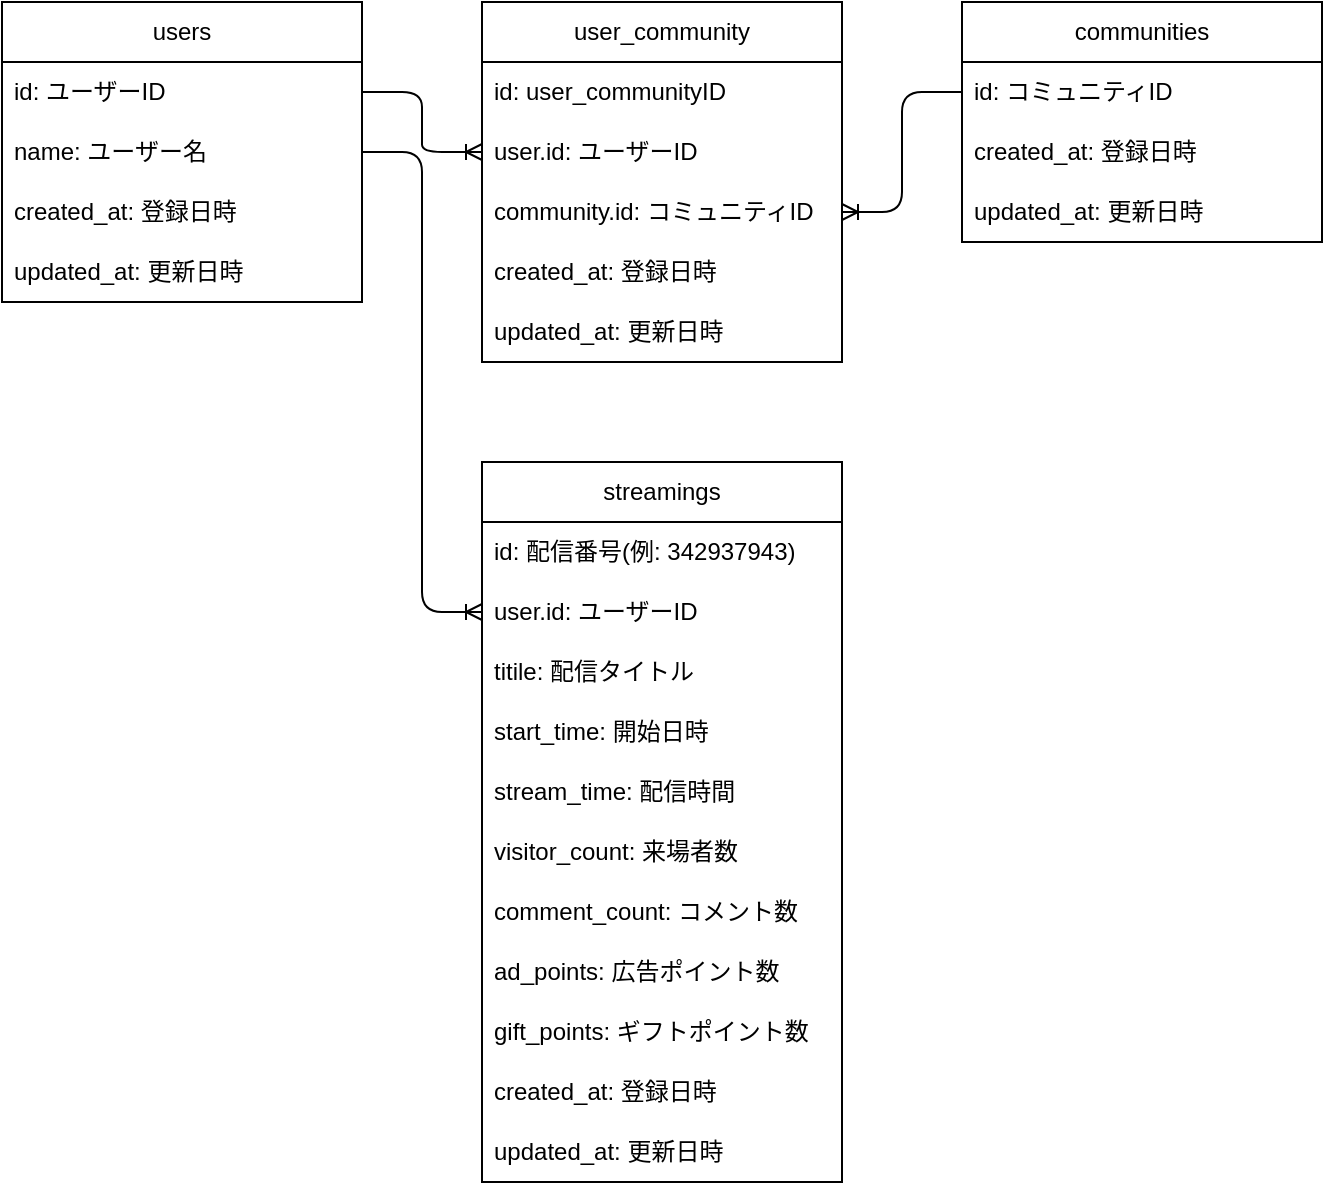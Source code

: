 <mxfile version="22.1.18" type="github">
  <diagram id="R2lEEEUBdFMjLlhIrx00" name="Page-1">
    <mxGraphModel dx="1186" dy="730" grid="1" gridSize="10" guides="1" tooltips="1" connect="1" arrows="1" fold="1" page="1" pageScale="1" pageWidth="850" pageHeight="1100" math="0" shadow="0" extFonts="Permanent Marker^https://fonts.googleapis.com/css?family=Permanent+Marker">
      <root>
        <mxCell id="0" />
        <mxCell id="1" parent="0" />
        <mxCell id="tIGMhAHcyr_YDaSJCTLa-1" value="users" style="swimlane;fontStyle=0;childLayout=stackLayout;horizontal=1;startSize=30;horizontalStack=0;resizeParent=1;resizeParentMax=0;resizeLast=0;collapsible=1;marginBottom=0;whiteSpace=wrap;html=1;" vertex="1" parent="1">
          <mxGeometry x="40" y="40" width="180" height="150" as="geometry">
            <mxRectangle x="120" y="505" width="70" height="30" as="alternateBounds" />
          </mxGeometry>
        </mxCell>
        <mxCell id="tIGMhAHcyr_YDaSJCTLa-2" value="id: ユーザーID" style="text;strokeColor=none;fillColor=none;align=left;verticalAlign=middle;spacingLeft=4;spacingRight=4;overflow=hidden;points=[[0,0.5],[1,0.5]];portConstraint=eastwest;rotatable=0;whiteSpace=wrap;html=1;" vertex="1" parent="tIGMhAHcyr_YDaSJCTLa-1">
          <mxGeometry y="30" width="180" height="30" as="geometry" />
        </mxCell>
        <mxCell id="tIGMhAHcyr_YDaSJCTLa-3" value="name: ユーザー名" style="text;strokeColor=none;fillColor=none;align=left;verticalAlign=middle;spacingLeft=4;spacingRight=4;overflow=hidden;points=[[0,0.5],[1,0.5]];portConstraint=eastwest;rotatable=0;whiteSpace=wrap;html=1;" vertex="1" parent="tIGMhAHcyr_YDaSJCTLa-1">
          <mxGeometry y="60" width="180" height="30" as="geometry" />
        </mxCell>
        <mxCell id="tIGMhAHcyr_YDaSJCTLa-4" value="created_at: 登録日時" style="text;strokeColor=none;fillColor=none;align=left;verticalAlign=middle;spacingLeft=4;spacingRight=4;overflow=hidden;points=[[0,0.5],[1,0.5]];portConstraint=eastwest;rotatable=0;whiteSpace=wrap;html=1;" vertex="1" parent="tIGMhAHcyr_YDaSJCTLa-1">
          <mxGeometry y="90" width="180" height="30" as="geometry" />
        </mxCell>
        <mxCell id="tIGMhAHcyr_YDaSJCTLa-5" value="updated_at: 更新日時" style="text;strokeColor=none;fillColor=none;align=left;verticalAlign=middle;spacingLeft=4;spacingRight=4;overflow=hidden;points=[[0,0.5],[1,0.5]];portConstraint=eastwest;rotatable=0;whiteSpace=wrap;html=1;" vertex="1" parent="tIGMhAHcyr_YDaSJCTLa-1">
          <mxGeometry y="120" width="180" height="30" as="geometry" />
        </mxCell>
        <mxCell id="tIGMhAHcyr_YDaSJCTLa-6" value="streamings" style="swimlane;fontStyle=0;childLayout=stackLayout;horizontal=1;startSize=30;horizontalStack=0;resizeParent=1;resizeParentMax=0;resizeLast=0;collapsible=1;marginBottom=0;whiteSpace=wrap;html=1;" vertex="1" parent="1">
          <mxGeometry x="280" y="270" width="180" height="360" as="geometry" />
        </mxCell>
        <mxCell id="tIGMhAHcyr_YDaSJCTLa-7" value="id: 配信番号(例: 342937943)" style="text;strokeColor=none;fillColor=none;align=left;verticalAlign=middle;spacingLeft=4;spacingRight=4;overflow=hidden;points=[[0,0.5],[1,0.5]];portConstraint=eastwest;rotatable=0;whiteSpace=wrap;html=1;" vertex="1" parent="tIGMhAHcyr_YDaSJCTLa-6">
          <mxGeometry y="30" width="180" height="30" as="geometry" />
        </mxCell>
        <mxCell id="tIGMhAHcyr_YDaSJCTLa-8" value="user.id: ユーザーID" style="text;strokeColor=none;fillColor=none;align=left;verticalAlign=middle;spacingLeft=4;spacingRight=4;overflow=hidden;points=[[0,0.5],[1,0.5]];portConstraint=eastwest;rotatable=0;whiteSpace=wrap;html=1;" vertex="1" parent="tIGMhAHcyr_YDaSJCTLa-6">
          <mxGeometry y="60" width="180" height="30" as="geometry" />
        </mxCell>
        <mxCell id="tIGMhAHcyr_YDaSJCTLa-9" value="titile: 配信タイトル" style="text;strokeColor=none;fillColor=none;align=left;verticalAlign=middle;spacingLeft=4;spacingRight=4;overflow=hidden;points=[[0,0.5],[1,0.5]];portConstraint=eastwest;rotatable=0;whiteSpace=wrap;html=1;" vertex="1" parent="tIGMhAHcyr_YDaSJCTLa-6">
          <mxGeometry y="90" width="180" height="30" as="geometry" />
        </mxCell>
        <mxCell id="tIGMhAHcyr_YDaSJCTLa-10" value="start_time: 開始日時" style="text;strokeColor=none;fillColor=none;align=left;verticalAlign=middle;spacingLeft=4;spacingRight=4;overflow=hidden;points=[[0,0.5],[1,0.5]];portConstraint=eastwest;rotatable=0;whiteSpace=wrap;html=1;" vertex="1" parent="tIGMhAHcyr_YDaSJCTLa-6">
          <mxGeometry y="120" width="180" height="30" as="geometry" />
        </mxCell>
        <mxCell id="tIGMhAHcyr_YDaSJCTLa-11" value="stream_time: 配信時間" style="text;strokeColor=none;fillColor=none;align=left;verticalAlign=middle;spacingLeft=4;spacingRight=4;overflow=hidden;points=[[0,0.5],[1,0.5]];portConstraint=eastwest;rotatable=0;whiteSpace=wrap;html=1;" vertex="1" parent="tIGMhAHcyr_YDaSJCTLa-6">
          <mxGeometry y="150" width="180" height="30" as="geometry" />
        </mxCell>
        <mxCell id="tIGMhAHcyr_YDaSJCTLa-12" value="visitor_count: 来場者数" style="text;strokeColor=none;fillColor=none;align=left;verticalAlign=middle;spacingLeft=4;spacingRight=4;overflow=hidden;points=[[0,0.5],[1,0.5]];portConstraint=eastwest;rotatable=0;whiteSpace=wrap;html=1;" vertex="1" parent="tIGMhAHcyr_YDaSJCTLa-6">
          <mxGeometry y="180" width="180" height="30" as="geometry" />
        </mxCell>
        <mxCell id="tIGMhAHcyr_YDaSJCTLa-13" value="comment_count: コメント数" style="text;strokeColor=none;fillColor=none;align=left;verticalAlign=middle;spacingLeft=4;spacingRight=4;overflow=hidden;points=[[0,0.5],[1,0.5]];portConstraint=eastwest;rotatable=0;whiteSpace=wrap;html=1;" vertex="1" parent="tIGMhAHcyr_YDaSJCTLa-6">
          <mxGeometry y="210" width="180" height="30" as="geometry" />
        </mxCell>
        <mxCell id="tIGMhAHcyr_YDaSJCTLa-14" value="ad_points: 広告ポイント数" style="text;strokeColor=none;fillColor=none;align=left;verticalAlign=middle;spacingLeft=4;spacingRight=4;overflow=hidden;points=[[0,0.5],[1,0.5]];portConstraint=eastwest;rotatable=0;whiteSpace=wrap;html=1;" vertex="1" parent="tIGMhAHcyr_YDaSJCTLa-6">
          <mxGeometry y="240" width="180" height="30" as="geometry" />
        </mxCell>
        <mxCell id="tIGMhAHcyr_YDaSJCTLa-15" value="gift_points: ギフトポイント数" style="text;strokeColor=none;fillColor=none;align=left;verticalAlign=middle;spacingLeft=4;spacingRight=4;overflow=hidden;points=[[0,0.5],[1,0.5]];portConstraint=eastwest;rotatable=0;whiteSpace=wrap;html=1;" vertex="1" parent="tIGMhAHcyr_YDaSJCTLa-6">
          <mxGeometry y="270" width="180" height="30" as="geometry" />
        </mxCell>
        <mxCell id="tIGMhAHcyr_YDaSJCTLa-16" value="created_at: 登録日時" style="text;strokeColor=none;fillColor=none;align=left;verticalAlign=middle;spacingLeft=4;spacingRight=4;overflow=hidden;points=[[0,0.5],[1,0.5]];portConstraint=eastwest;rotatable=0;whiteSpace=wrap;html=1;" vertex="1" parent="tIGMhAHcyr_YDaSJCTLa-6">
          <mxGeometry y="300" width="180" height="30" as="geometry" />
        </mxCell>
        <mxCell id="tIGMhAHcyr_YDaSJCTLa-17" value="updated_at: 更新日時" style="text;strokeColor=none;fillColor=none;align=left;verticalAlign=middle;spacingLeft=4;spacingRight=4;overflow=hidden;points=[[0,0.5],[1,0.5]];portConstraint=eastwest;rotatable=0;whiteSpace=wrap;html=1;" vertex="1" parent="tIGMhAHcyr_YDaSJCTLa-6">
          <mxGeometry y="330" width="180" height="30" as="geometry" />
        </mxCell>
        <mxCell id="tIGMhAHcyr_YDaSJCTLa-18" value="" style="edgeStyle=entityRelationEdgeStyle;fontSize=12;html=1;endArrow=ERoneToMany;entryX=0;entryY=0.5;entryDx=0;entryDy=0;exitX=1;exitY=0.5;exitDx=0;exitDy=0;" edge="1" parent="1" source="tIGMhAHcyr_YDaSJCTLa-3" target="tIGMhAHcyr_YDaSJCTLa-8">
          <mxGeometry width="100" height="100" relative="1" as="geometry">
            <mxPoint x="170" y="310" as="sourcePoint" />
            <mxPoint x="270" y="210" as="targetPoint" />
          </mxGeometry>
        </mxCell>
        <mxCell id="tIGMhAHcyr_YDaSJCTLa-19" value="communities" style="swimlane;fontStyle=0;childLayout=stackLayout;horizontal=1;startSize=30;horizontalStack=0;resizeParent=1;resizeParentMax=0;resizeLast=0;collapsible=1;marginBottom=0;whiteSpace=wrap;html=1;" vertex="1" parent="1">
          <mxGeometry x="520" y="40" width="180" height="120" as="geometry">
            <mxRectangle x="120" y="505" width="70" height="30" as="alternateBounds" />
          </mxGeometry>
        </mxCell>
        <mxCell id="tIGMhAHcyr_YDaSJCTLa-20" value="id: コミュニティID" style="text;strokeColor=none;fillColor=none;align=left;verticalAlign=middle;spacingLeft=4;spacingRight=4;overflow=hidden;points=[[0,0.5],[1,0.5]];portConstraint=eastwest;rotatable=0;whiteSpace=wrap;html=1;" vertex="1" parent="tIGMhAHcyr_YDaSJCTLa-19">
          <mxGeometry y="30" width="180" height="30" as="geometry" />
        </mxCell>
        <mxCell id="tIGMhAHcyr_YDaSJCTLa-21" value="created_at: 登録日時" style="text;strokeColor=none;fillColor=none;align=left;verticalAlign=middle;spacingLeft=4;spacingRight=4;overflow=hidden;points=[[0,0.5],[1,0.5]];portConstraint=eastwest;rotatable=0;whiteSpace=wrap;html=1;" vertex="1" parent="tIGMhAHcyr_YDaSJCTLa-19">
          <mxGeometry y="60" width="180" height="30" as="geometry" />
        </mxCell>
        <mxCell id="tIGMhAHcyr_YDaSJCTLa-22" value="updated_at: 更新日時" style="text;strokeColor=none;fillColor=none;align=left;verticalAlign=middle;spacingLeft=4;spacingRight=4;overflow=hidden;points=[[0,0.5],[1,0.5]];portConstraint=eastwest;rotatable=0;whiteSpace=wrap;html=1;" vertex="1" parent="tIGMhAHcyr_YDaSJCTLa-19">
          <mxGeometry y="90" width="180" height="30" as="geometry" />
        </mxCell>
        <mxCell id="tIGMhAHcyr_YDaSJCTLa-23" value="user_community" style="swimlane;fontStyle=0;childLayout=stackLayout;horizontal=1;startSize=30;horizontalStack=0;resizeParent=1;resizeParentMax=0;resizeLast=0;collapsible=1;marginBottom=0;whiteSpace=wrap;html=1;" vertex="1" parent="1">
          <mxGeometry x="280" y="40" width="180" height="180" as="geometry">
            <mxRectangle x="120" y="505" width="70" height="30" as="alternateBounds" />
          </mxGeometry>
        </mxCell>
        <mxCell id="tIGMhAHcyr_YDaSJCTLa-24" value="id: user_communityID" style="text;strokeColor=none;fillColor=none;align=left;verticalAlign=middle;spacingLeft=4;spacingRight=4;overflow=hidden;points=[[0,0.5],[1,0.5]];portConstraint=eastwest;rotatable=0;whiteSpace=wrap;html=1;" vertex="1" parent="tIGMhAHcyr_YDaSJCTLa-23">
          <mxGeometry y="30" width="180" height="30" as="geometry" />
        </mxCell>
        <mxCell id="tIGMhAHcyr_YDaSJCTLa-25" value="user.id: ユーザーID" style="text;strokeColor=none;fillColor=none;align=left;verticalAlign=middle;spacingLeft=4;spacingRight=4;overflow=hidden;points=[[0,0.5],[1,0.5]];portConstraint=eastwest;rotatable=0;whiteSpace=wrap;html=1;" vertex="1" parent="tIGMhAHcyr_YDaSJCTLa-23">
          <mxGeometry y="60" width="180" height="30" as="geometry" />
        </mxCell>
        <mxCell id="tIGMhAHcyr_YDaSJCTLa-26" value="&lt;span style=&quot;text-align: center&quot;&gt;community.&lt;/span&gt;id: コミュニティID" style="text;strokeColor=none;fillColor=none;align=left;verticalAlign=middle;spacingLeft=4;spacingRight=4;overflow=hidden;points=[[0,0.5],[1,0.5]];portConstraint=eastwest;rotatable=0;whiteSpace=wrap;html=1;" vertex="1" parent="tIGMhAHcyr_YDaSJCTLa-23">
          <mxGeometry y="90" width="180" height="30" as="geometry" />
        </mxCell>
        <mxCell id="tIGMhAHcyr_YDaSJCTLa-27" value="created_at: 登録日時" style="text;strokeColor=none;fillColor=none;align=left;verticalAlign=middle;spacingLeft=4;spacingRight=4;overflow=hidden;points=[[0,0.5],[1,0.5]];portConstraint=eastwest;rotatable=0;whiteSpace=wrap;html=1;" vertex="1" parent="tIGMhAHcyr_YDaSJCTLa-23">
          <mxGeometry y="120" width="180" height="30" as="geometry" />
        </mxCell>
        <mxCell id="tIGMhAHcyr_YDaSJCTLa-28" value="updated_at: 更新日時" style="text;strokeColor=none;fillColor=none;align=left;verticalAlign=middle;spacingLeft=4;spacingRight=4;overflow=hidden;points=[[0,0.5],[1,0.5]];portConstraint=eastwest;rotatable=0;whiteSpace=wrap;html=1;" vertex="1" parent="tIGMhAHcyr_YDaSJCTLa-23">
          <mxGeometry y="150" width="180" height="30" as="geometry" />
        </mxCell>
        <mxCell id="tIGMhAHcyr_YDaSJCTLa-29" value="" style="edgeStyle=entityRelationEdgeStyle;fontSize=12;html=1;endArrow=ERoneToMany;entryX=0;entryY=0.5;entryDx=0;entryDy=0;exitX=1;exitY=0.5;exitDx=0;exitDy=0;" edge="1" parent="1" source="tIGMhAHcyr_YDaSJCTLa-2" target="tIGMhAHcyr_YDaSJCTLa-25">
          <mxGeometry width="100" height="100" relative="1" as="geometry">
            <mxPoint x="230.31" y="124.793" as="sourcePoint" />
            <mxPoint x="290.31" y="355.138" as="targetPoint" />
          </mxGeometry>
        </mxCell>
        <mxCell id="tIGMhAHcyr_YDaSJCTLa-30" value="" style="edgeStyle=entityRelationEdgeStyle;fontSize=12;html=1;endArrow=ERoneToMany;exitX=0;exitY=0.5;exitDx=0;exitDy=0;entryX=1;entryY=0.5;entryDx=0;entryDy=0;" edge="1" parent="1" source="tIGMhAHcyr_YDaSJCTLa-20" target="tIGMhAHcyr_YDaSJCTLa-26">
          <mxGeometry width="100" height="100" relative="1" as="geometry">
            <mxPoint x="520" y="240" as="sourcePoint" />
            <mxPoint x="490" y="150" as="targetPoint" />
          </mxGeometry>
        </mxCell>
      </root>
    </mxGraphModel>
  </diagram>
</mxfile>
